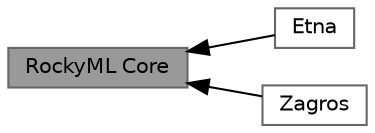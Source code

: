 digraph "RockyML Core"
{
 // LATEX_PDF_SIZE
  bgcolor="transparent";
  edge [fontname=Helvetica,fontsize=10,labelfontname=Helvetica,labelfontsize=10];
  node [fontname=Helvetica,fontsize=10,shape=box,height=0.2,width=0.4];
  rankdir=LR;
  Node3 [label="Etna",height=0.2,width=0.4,color="grey40", fillcolor="white", style="filled",URL="$group__group__etna.html",tooltip="Building blocks for non-differentiable neural networks."];
  Node1 [label="RockyML Core",height=0.2,width=0.4,color="gray40", fillcolor="grey60", style="filled", fontcolor="black",tooltip="A high performance scientific computing framework."];
  Node2 [label="Zagros",height=0.2,width=0.4,color="grey40", fillcolor="white", style="filled",URL="$group__group__zagros.html",tooltip="A Parallel and distributed optimization framework."];
  Node1->Node2 [shape=plaintext, dir="back", style="solid"];
  Node1->Node3 [shape=plaintext, dir="back", style="solid"];
}

